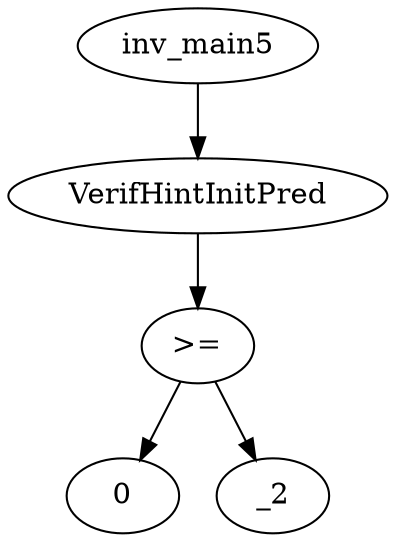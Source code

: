 digraph dag {
0 [label="inv_main5"];
1 [label="VerifHintInitPred"];
2 [label=">="];
3 [label="0"];
4 [label="_2"];
0->1
1->2
2->4
2 -> 3
}
